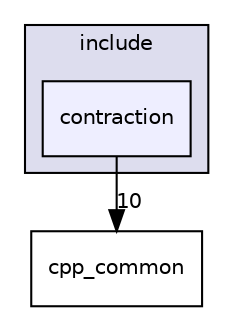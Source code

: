 digraph "contraction" {
  compound=true
  node [ fontsize="10", fontname="Helvetica"];
  edge [ labelfontsize="10", labelfontname="Helvetica"];
  subgraph clusterdir_d828925fd371daeaa4c854aa07a3082a {
    graph [ bgcolor="#ddddee", pencolor="black", label="include" fontname="Helvetica", fontsize="10", URL="dir_d828925fd371daeaa4c854aa07a3082a.html"]
  dir_b492de7983400da60cf00db79d9903b9 [shape=box, label="contraction", style="filled", fillcolor="#eeeeff", pencolor="black", URL="dir_b492de7983400da60cf00db79d9903b9.html"];
  }
  dir_57c48c3ae7e9c811acaf538a4ef189c4 [shape=box label="cpp_common" URL="dir_57c48c3ae7e9c811acaf538a4ef189c4.html"];
  dir_b492de7983400da60cf00db79d9903b9->dir_57c48c3ae7e9c811acaf538a4ef189c4 [headlabel="10", labeldistance=1.5 headhref="dir_000029_000019.html"];
}
